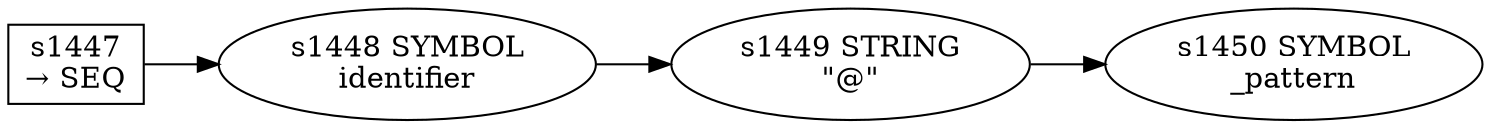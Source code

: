 
  digraph captured_pattern {
  
    rankdir=LR;
  
    s1447 [label="s1447\n&rarr; SEQ", shape=record, fixedsize=false, peripheries=1];
  s1448 [label="s1448 SYMBOL\nidentifier" href="rust-grammar.json.identifier.dot.svg"];
  s1447 -> s1448 [];
  s1449 [label="s1449 STRING\n\"@\""];
  s1448 -> s1449 [];
  s1450 [label="s1450 SYMBOL\n_pattern" href="rust-grammar.json._pattern.dot.svg"];
  s1449 -> s1450 [];
  
  }
  
